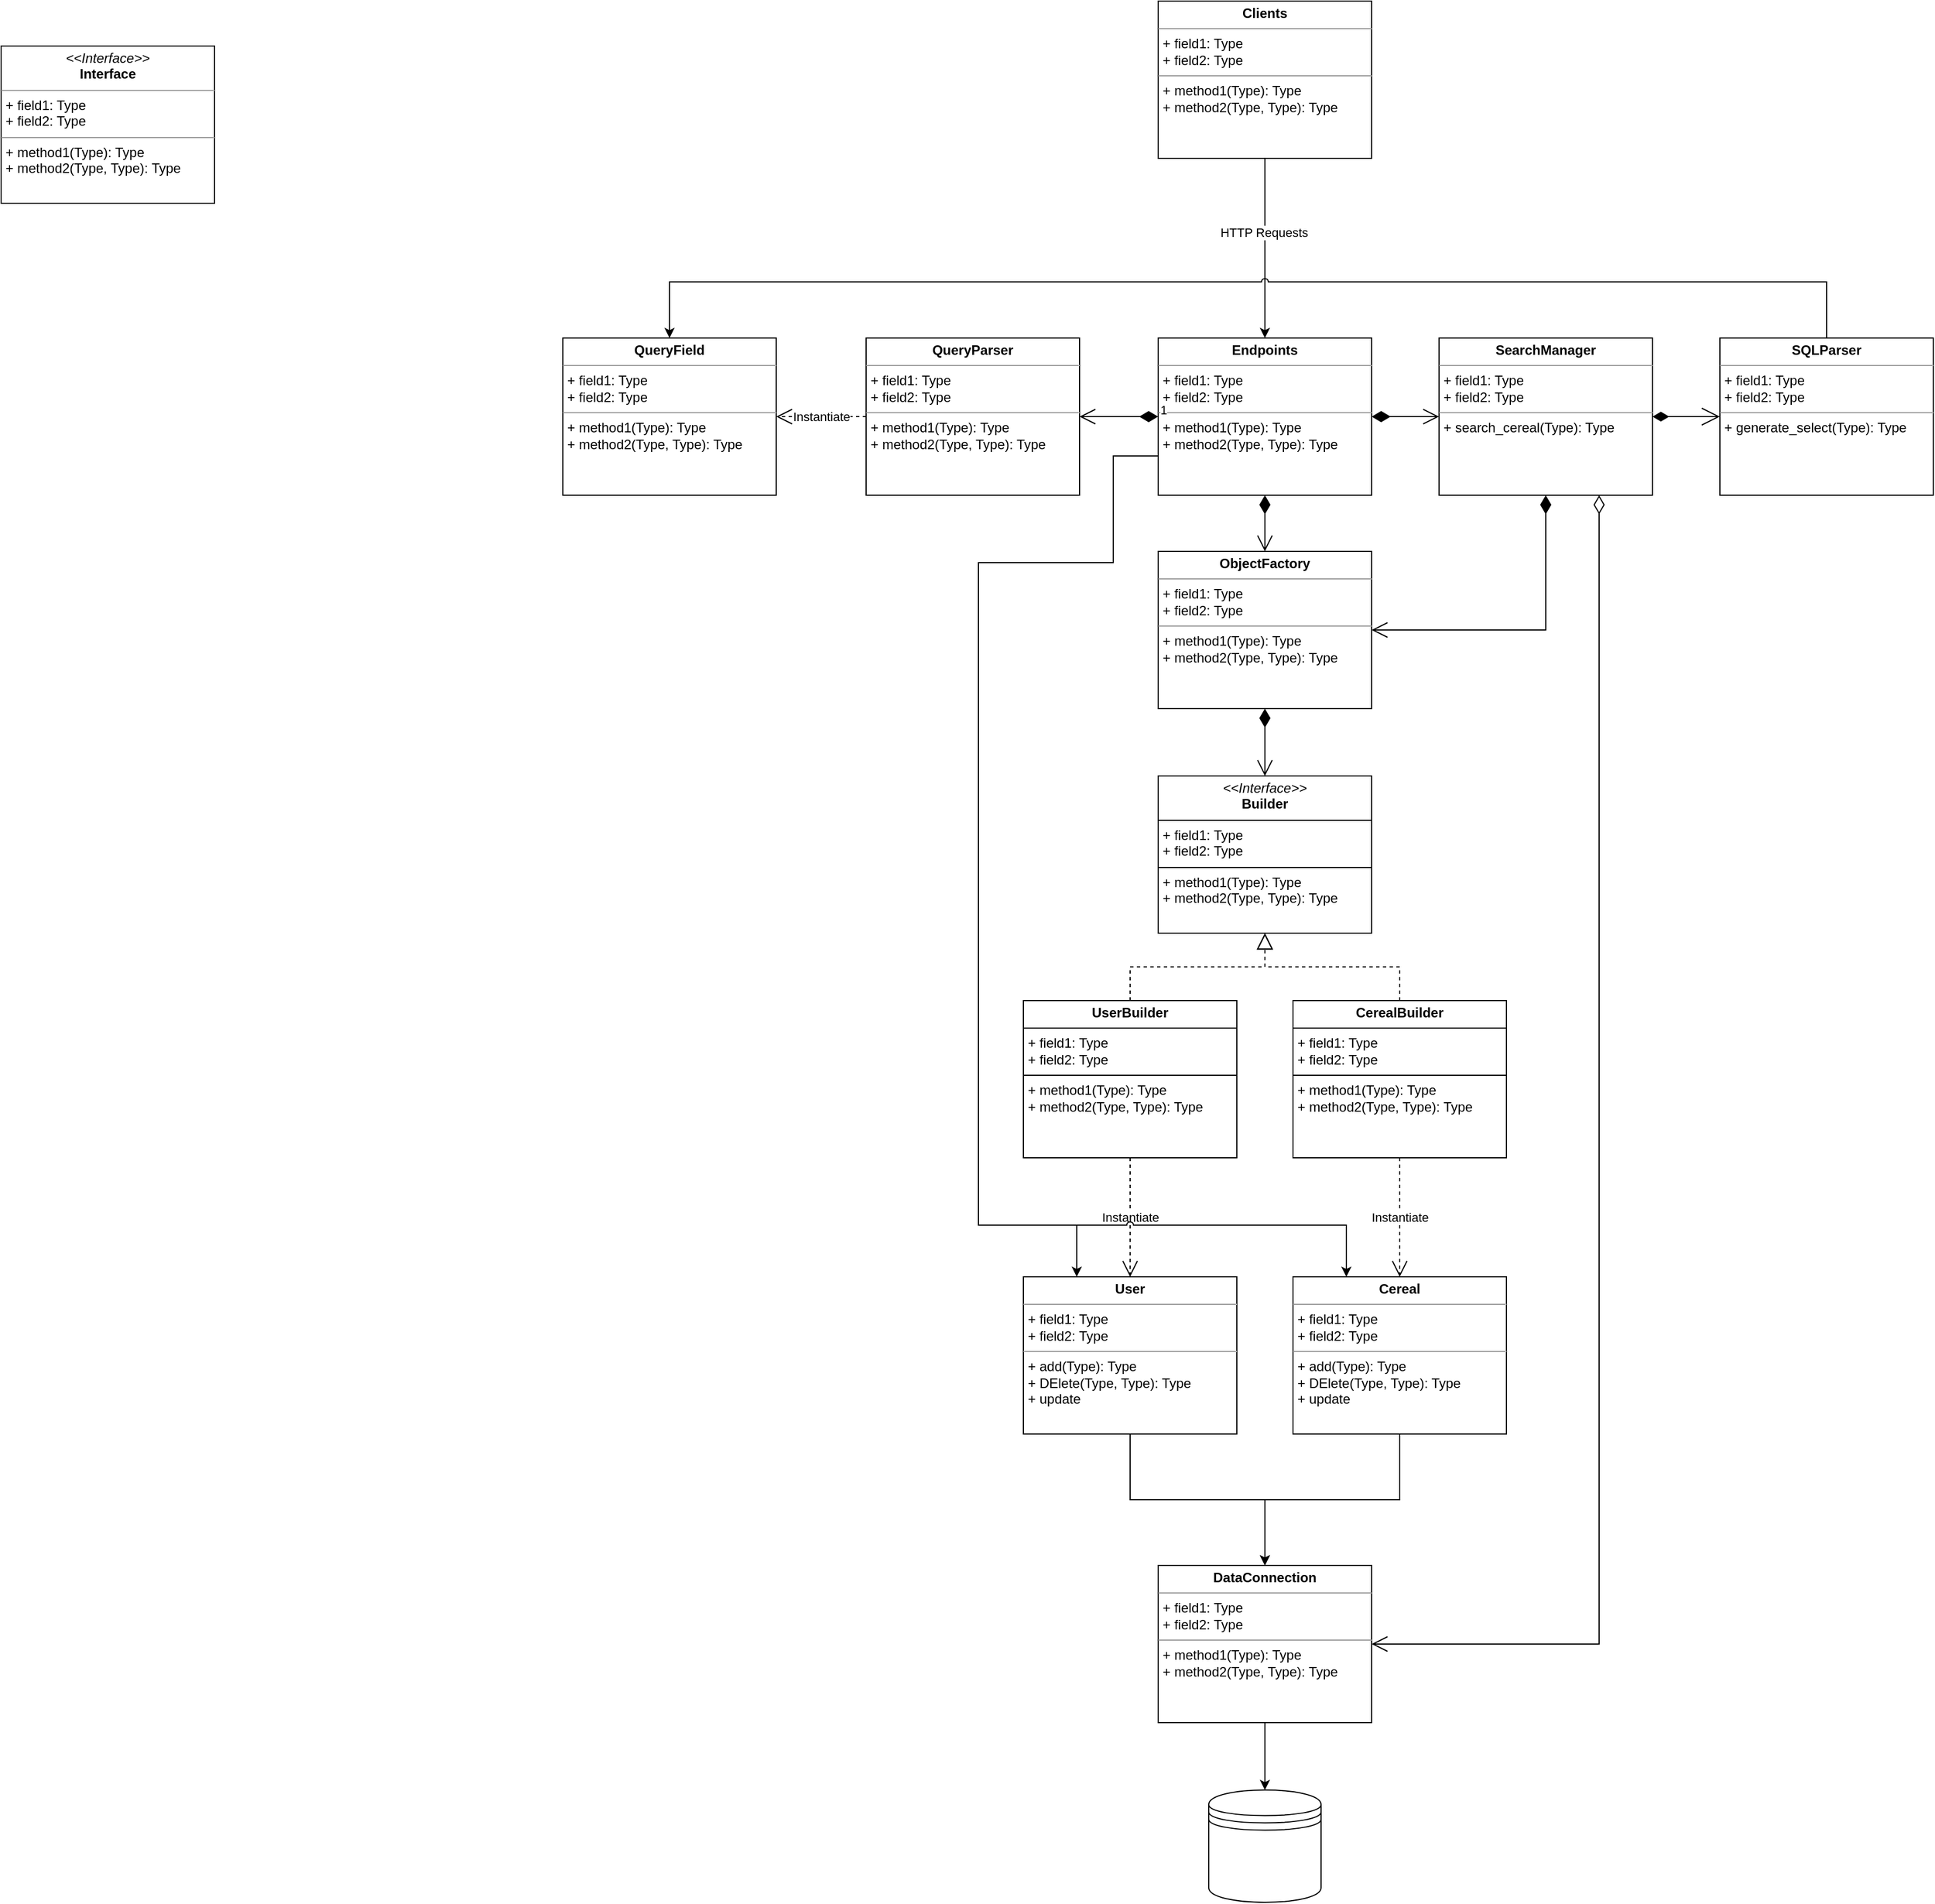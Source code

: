 <mxfile version="24.2.1" type="device">
  <diagram name="Page-1" id="c4acf3e9-155e-7222-9cf6-157b1a14988f">
    <mxGraphModel dx="2359" dy="1927" grid="1" gridSize="10" guides="1" tooltips="1" connect="1" arrows="1" fold="1" page="1" pageScale="1" pageWidth="850" pageHeight="1100" background="none" math="0" shadow="0">
      <root>
        <mxCell id="0" />
        <mxCell id="1" parent="0" />
        <mxCell id="1Tqd_2XCVvmZuEynQjml-20" style="edgeStyle=orthogonalEdgeStyle;rounded=0;orthogonalLoop=1;jettySize=auto;html=1;exitX=1;exitY=0.5;exitDx=0;exitDy=0;entryX=0;entryY=0.5;entryDx=0;entryDy=0;startArrow=diamondThin;startFill=1;endSize=14;startSize=12;endArrow=open;endFill=0;" edge="1" parent="1" source="1Tqd_2XCVvmZuEynQjml-21" target="1Tqd_2XCVvmZuEynQjml-5">
          <mxGeometry relative="1" as="geometry" />
        </mxCell>
        <mxCell id="1Tqd_2XCVvmZuEynQjml-23" style="edgeStyle=orthogonalEdgeStyle;rounded=0;orthogonalLoop=1;jettySize=auto;html=1;entryX=0;entryY=0.5;entryDx=0;entryDy=0;startArrow=diamondThin;startFill=1;endArrow=open;endFill=0;endSize=12;startSize=14;" edge="1" parent="1" source="5d2195bd80daf111-18" target="1Tqd_2XCVvmZuEynQjml-21">
          <mxGeometry relative="1" as="geometry" />
        </mxCell>
        <mxCell id="5d2195bd80daf111-18" value="&lt;p style=&quot;margin:0px;margin-top:4px;text-align:center;&quot;&gt;&lt;b&gt;Endpoints&lt;/b&gt;&lt;/p&gt;&lt;hr size=&quot;1&quot;&gt;&lt;p style=&quot;margin:0px;margin-left:4px;&quot;&gt;+ field1: Type&lt;br&gt;+ field2: Type&lt;/p&gt;&lt;hr size=&quot;1&quot;&gt;&lt;p style=&quot;margin:0px;margin-left:4px;&quot;&gt;+ method1(Type): Type&lt;br&gt;+ method2(Type, Type): Type&lt;/p&gt;" style="verticalAlign=top;align=left;overflow=fill;fontSize=12;fontFamily=Helvetica;html=1;rounded=0;shadow=0;comic=0;labelBackgroundColor=none;strokeWidth=1" parent="1" vertex="1">
          <mxGeometry x="250" y="-30" width="190" height="140" as="geometry" />
        </mxCell>
        <mxCell id="1Tqd_2XCVvmZuEynQjml-1" value="&lt;p style=&quot;margin:0px;margin-top:4px;text-align:center;&quot;&gt;&lt;i&gt;&amp;lt;&amp;lt;Interface&amp;gt;&amp;gt;&lt;/i&gt;&lt;br/&gt;&lt;b&gt;Interface&lt;/b&gt;&lt;/p&gt;&lt;hr size=&quot;1&quot;/&gt;&lt;p style=&quot;margin:0px;margin-left:4px;&quot;&gt;+ field1: Type&lt;br/&gt;+ field2: Type&lt;/p&gt;&lt;hr size=&quot;1&quot;/&gt;&lt;p style=&quot;margin:0px;margin-left:4px;&quot;&gt;+ method1(Type): Type&lt;br/&gt;+ method2(Type, Type): Type&lt;/p&gt;" style="verticalAlign=top;align=left;overflow=fill;fontSize=12;fontFamily=Helvetica;html=1;rounded=0;shadow=0;comic=0;labelBackgroundColor=none;strokeWidth=1" vertex="1" parent="1">
          <mxGeometry x="-780" y="-290" width="190" height="140" as="geometry" />
        </mxCell>
        <mxCell id="1Tqd_2XCVvmZuEynQjml-19" style="edgeStyle=orthogonalEdgeStyle;rounded=0;orthogonalLoop=1;jettySize=auto;html=1;entryX=0.5;entryY=0;entryDx=0;entryDy=0;" edge="1" parent="1" source="1Tqd_2XCVvmZuEynQjml-2" target="1Tqd_2XCVvmZuEynQjml-6">
          <mxGeometry relative="1" as="geometry" />
        </mxCell>
        <mxCell id="1Tqd_2XCVvmZuEynQjml-2" value="&lt;p style=&quot;margin:0px;margin-top:4px;text-align:center;&quot;&gt;&lt;b&gt;DataConnection&lt;/b&gt;&lt;/p&gt;&lt;hr size=&quot;1&quot;&gt;&lt;p style=&quot;margin:0px;margin-left:4px;&quot;&gt;+ field1: Type&lt;br&gt;+ field2: Type&lt;/p&gt;&lt;hr size=&quot;1&quot;&gt;&lt;p style=&quot;margin:0px;margin-left:4px;&quot;&gt;+ method1(Type): Type&lt;br&gt;+ method2(Type, Type): Type&lt;/p&gt;" style="verticalAlign=top;align=left;overflow=fill;fontSize=12;fontFamily=Helvetica;html=1;rounded=0;shadow=0;comic=0;labelBackgroundColor=none;strokeWidth=1" vertex="1" parent="1">
          <mxGeometry x="250" y="1063" width="190" height="140" as="geometry" />
        </mxCell>
        <mxCell id="1Tqd_2XCVvmZuEynQjml-13" style="rounded=0;orthogonalLoop=1;jettySize=auto;html=1;entryX=0.5;entryY=0;entryDx=0;entryDy=0;exitX=0.5;exitY=1;exitDx=0;exitDy=0;edgeStyle=orthogonalEdgeStyle;" edge="1" parent="1" source="1Tqd_2XCVvmZuEynQjml-3" target="1Tqd_2XCVvmZuEynQjml-2">
          <mxGeometry relative="1" as="geometry" />
        </mxCell>
        <mxCell id="1Tqd_2XCVvmZuEynQjml-3" value="&lt;p style=&quot;margin:0px;margin-top:4px;text-align:center;&quot;&gt;&lt;b&gt;Cereal&lt;/b&gt;&lt;/p&gt;&lt;hr size=&quot;1&quot;&gt;&lt;p style=&quot;margin:0px;margin-left:4px;&quot;&gt;+ field1: Type&lt;br&gt;+ field2: Type&lt;/p&gt;&lt;hr size=&quot;1&quot;&gt;&lt;p style=&quot;margin:0px;margin-left:4px;&quot;&gt;+ add(Type): Type&lt;br&gt;+ DElete(Type, Type): Type&lt;/p&gt;&lt;p style=&quot;margin:0px;margin-left:4px;&quot;&gt;+ update&lt;/p&gt;" style="verticalAlign=top;align=left;overflow=fill;fontSize=12;fontFamily=Helvetica;html=1;rounded=0;shadow=0;comic=0;labelBackgroundColor=none;strokeWidth=1" vertex="1" parent="1">
          <mxGeometry x="370" y="806" width="190" height="140" as="geometry" />
        </mxCell>
        <mxCell id="1Tqd_2XCVvmZuEynQjml-4" value="&lt;p style=&quot;margin:0px;margin-top:4px;text-align:center;&quot;&gt;&lt;b&gt;QueryParser&lt;/b&gt;&lt;/p&gt;&lt;hr size=&quot;1&quot;&gt;&lt;p style=&quot;margin:0px;margin-left:4px;&quot;&gt;+ field1: Type&lt;br&gt;+ field2: Type&lt;/p&gt;&lt;hr size=&quot;1&quot;&gt;&lt;p style=&quot;margin:0px;margin-left:4px;&quot;&gt;+ method1(Type): Type&lt;br&gt;+ method2(Type, Type): Type&lt;/p&gt;" style="verticalAlign=top;align=left;overflow=fill;fontSize=12;fontFamily=Helvetica;html=1;rounded=0;shadow=0;comic=0;labelBackgroundColor=none;strokeWidth=1" vertex="1" parent="1">
          <mxGeometry x="-10" y="-30" width="190" height="140" as="geometry" />
        </mxCell>
        <mxCell id="1Tqd_2XCVvmZuEynQjml-5" value="&lt;p style=&quot;margin:0px;margin-top:4px;text-align:center;&quot;&gt;&lt;b&gt;SQLParser&lt;/b&gt;&lt;/p&gt;&lt;hr size=&quot;1&quot;&gt;&lt;p style=&quot;margin:0px;margin-left:4px;&quot;&gt;+ field1: Type&lt;br&gt;+ field2: Type&lt;/p&gt;&lt;hr size=&quot;1&quot;&gt;&lt;p style=&quot;margin:0px;margin-left:4px;&quot;&gt;+ generate_select(Type): Type&lt;br&gt;&lt;br&gt;&lt;/p&gt;" style="verticalAlign=top;align=left;overflow=fill;fontSize=12;fontFamily=Helvetica;html=1;rounded=0;shadow=0;comic=0;labelBackgroundColor=none;strokeWidth=1" vertex="1" parent="1">
          <mxGeometry x="750" y="-30" width="190" height="140" as="geometry" />
        </mxCell>
        <mxCell id="1Tqd_2XCVvmZuEynQjml-6" value="" style="shape=datastore;html=1;labelPosition=center;verticalLabelPosition=bottom;align=center;verticalAlign=top;" vertex="1" parent="1">
          <mxGeometry x="295" y="1263" width="100" height="100" as="geometry" />
        </mxCell>
        <mxCell id="1Tqd_2XCVvmZuEynQjml-15" style="edgeStyle=orthogonalEdgeStyle;rounded=0;orthogonalLoop=1;jettySize=auto;html=1;entryX=0.5;entryY=0;entryDx=0;entryDy=0;" edge="1" parent="1" source="1Tqd_2XCVvmZuEynQjml-7" target="5d2195bd80daf111-18">
          <mxGeometry relative="1" as="geometry" />
        </mxCell>
        <mxCell id="1Tqd_2XCVvmZuEynQjml-35" value="HTTP Requests" style="edgeLabel;html=1;align=center;verticalAlign=middle;resizable=0;points=[];" vertex="1" connectable="0" parent="1Tqd_2XCVvmZuEynQjml-15">
          <mxGeometry x="-0.173" y="-1" relative="1" as="geometry">
            <mxPoint as="offset" />
          </mxGeometry>
        </mxCell>
        <mxCell id="1Tqd_2XCVvmZuEynQjml-7" value="&lt;p style=&quot;margin:0px;margin-top:4px;text-align:center;&quot;&gt;&lt;b&gt;Clients&lt;/b&gt;&lt;/p&gt;&lt;hr size=&quot;1&quot;&gt;&lt;p style=&quot;margin:0px;margin-left:4px;&quot;&gt;+ field1: Type&lt;br&gt;+ field2: Type&lt;/p&gt;&lt;hr size=&quot;1&quot;&gt;&lt;p style=&quot;margin:0px;margin-left:4px;&quot;&gt;+ method1(Type): Type&lt;br&gt;+ method2(Type, Type): Type&lt;/p&gt;" style="verticalAlign=top;align=left;overflow=fill;fontSize=12;fontFamily=Helvetica;html=1;rounded=0;shadow=0;comic=0;labelBackgroundColor=none;strokeWidth=1" vertex="1" parent="1">
          <mxGeometry x="250" y="-330" width="190" height="140" as="geometry" />
        </mxCell>
        <mxCell id="1Tqd_2XCVvmZuEynQjml-9" value="&lt;p style=&quot;margin:0px;margin-top:4px;text-align:center;&quot;&gt;&lt;b&gt;ObjectFactory&lt;/b&gt;&lt;/p&gt;&lt;hr size=&quot;1&quot;&gt;&lt;p style=&quot;margin:0px;margin-left:4px;&quot;&gt;+ field1: Type&lt;br&gt;+ field2: Type&lt;/p&gt;&lt;hr size=&quot;1&quot;&gt;&lt;p style=&quot;margin:0px;margin-left:4px;&quot;&gt;+ method1(Type): Type&lt;br&gt;+ method2(Type, Type): Type&lt;/p&gt;" style="verticalAlign=top;align=left;overflow=fill;fontSize=12;fontFamily=Helvetica;html=1;rounded=0;shadow=0;comic=0;labelBackgroundColor=none;strokeWidth=1" vertex="1" parent="1">
          <mxGeometry x="250" y="160" width="190" height="140" as="geometry" />
        </mxCell>
        <mxCell id="1Tqd_2XCVvmZuEynQjml-10" value="1" style="endArrow=open;html=1;endSize=12;startArrow=diamondThin;startSize=14;startFill=1;edgeStyle=orthogonalEdgeStyle;align=left;verticalAlign=bottom;rounded=0;exitX=0;exitY=0.5;exitDx=0;exitDy=0;entryX=1;entryY=0.5;entryDx=0;entryDy=0;" edge="1" parent="1" source="5d2195bd80daf111-18" target="1Tqd_2XCVvmZuEynQjml-4">
          <mxGeometry x="-1" y="3" relative="1" as="geometry">
            <mxPoint x="520" y="130" as="sourcePoint" />
            <mxPoint x="680" y="130" as="targetPoint" />
          </mxGeometry>
        </mxCell>
        <mxCell id="1Tqd_2XCVvmZuEynQjml-11" value="" style="endArrow=open;html=1;endSize=12;startArrow=diamondThin;startSize=14;startFill=1;edgeStyle=orthogonalEdgeStyle;align=left;verticalAlign=bottom;rounded=0;exitX=0.5;exitY=1;exitDx=0;exitDy=0;entryX=0.5;entryY=0;entryDx=0;entryDy=0;" edge="1" parent="1" source="5d2195bd80daf111-18" target="1Tqd_2XCVvmZuEynQjml-9">
          <mxGeometry x="-0.556" y="15" relative="1" as="geometry">
            <mxPoint x="510" y="150" as="sourcePoint" />
            <mxPoint x="670" y="150" as="targetPoint" />
            <mxPoint as="offset" />
          </mxGeometry>
        </mxCell>
        <mxCell id="1Tqd_2XCVvmZuEynQjml-16" value="&lt;p style=&quot;margin:0px;margin-top:4px;text-align:center;&quot;&gt;&lt;b&gt;QueryField&lt;/b&gt;&lt;/p&gt;&lt;hr size=&quot;1&quot;&gt;&lt;p style=&quot;margin:0px;margin-left:4px;&quot;&gt;+ field1: Type&lt;br&gt;+ field2: Type&lt;/p&gt;&lt;hr size=&quot;1&quot;&gt;&lt;p style=&quot;margin:0px;margin-left:4px;&quot;&gt;+ method1(Type): Type&lt;br&gt;+ method2(Type, Type): Type&lt;/p&gt;" style="verticalAlign=top;align=left;overflow=fill;fontSize=12;fontFamily=Helvetica;html=1;rounded=0;shadow=0;comic=0;labelBackgroundColor=none;strokeWidth=1" vertex="1" parent="1">
          <mxGeometry x="-280" y="-30" width="190" height="140" as="geometry" />
        </mxCell>
        <mxCell id="1Tqd_2XCVvmZuEynQjml-24" style="rounded=0;orthogonalLoop=1;jettySize=auto;html=1;entryX=1;entryY=0.5;entryDx=0;entryDy=0;exitX=0.5;exitY=1;exitDx=0;exitDy=0;startArrow=diamondThin;startFill=1;endSize=12;startSize=14;endArrow=open;endFill=0;edgeStyle=orthogonalEdgeStyle;" edge="1" parent="1" source="1Tqd_2XCVvmZuEynQjml-21" target="1Tqd_2XCVvmZuEynQjml-9">
          <mxGeometry relative="1" as="geometry" />
        </mxCell>
        <mxCell id="1Tqd_2XCVvmZuEynQjml-26" style="edgeStyle=orthogonalEdgeStyle;rounded=0;orthogonalLoop=1;jettySize=auto;html=1;exitX=0.75;exitY=1;exitDx=0;exitDy=0;entryX=1;entryY=0.5;entryDx=0;entryDy=0;startArrow=diamondThin;startFill=0;endArrow=open;endFill=0;endSize=12;startSize=14;" edge="1" parent="1" source="1Tqd_2XCVvmZuEynQjml-21" target="1Tqd_2XCVvmZuEynQjml-2">
          <mxGeometry relative="1" as="geometry" />
        </mxCell>
        <mxCell id="1Tqd_2XCVvmZuEynQjml-21" value="&lt;p style=&quot;margin:0px;margin-top:4px;text-align:center;&quot;&gt;&lt;b&gt;SearchManager&lt;/b&gt;&lt;/p&gt;&lt;hr size=&quot;1&quot;&gt;&lt;p style=&quot;margin:0px;margin-left:4px;&quot;&gt;+ field1: Type&lt;br&gt;+ field2: Type&lt;/p&gt;&lt;hr size=&quot;1&quot;&gt;&lt;p style=&quot;margin:0px;margin-left:4px;&quot;&gt;+ search_cereal(Type): Type&lt;br&gt;&lt;/p&gt;" style="verticalAlign=top;align=left;overflow=fill;fontSize=12;fontFamily=Helvetica;html=1;rounded=0;shadow=0;comic=0;labelBackgroundColor=none;strokeWidth=1" vertex="1" parent="1">
          <mxGeometry x="500" y="-30" width="190" height="140" as="geometry" />
        </mxCell>
        <mxCell id="1Tqd_2XCVvmZuEynQjml-28" style="edgeStyle=orthogonalEdgeStyle;rounded=0;orthogonalLoop=1;jettySize=auto;html=1;exitX=0.5;exitY=1;exitDx=0;exitDy=0;entryX=0.5;entryY=0;entryDx=0;entryDy=0;" edge="1" parent="1" source="1Tqd_2XCVvmZuEynQjml-27" target="1Tqd_2XCVvmZuEynQjml-2">
          <mxGeometry relative="1" as="geometry" />
        </mxCell>
        <mxCell id="1Tqd_2XCVvmZuEynQjml-27" value="&lt;p style=&quot;margin:0px;margin-top:4px;text-align:center;&quot;&gt;&lt;b&gt;User&lt;/b&gt;&lt;/p&gt;&lt;hr size=&quot;1&quot;&gt;&lt;p style=&quot;margin:0px;margin-left:4px;&quot;&gt;+ field1: Type&lt;br&gt;+ field2: Type&lt;/p&gt;&lt;hr size=&quot;1&quot;&gt;&lt;p style=&quot;margin:0px;margin-left:4px;&quot;&gt;+ add(Type): Type&lt;br&gt;+ DElete(Type, Type): Type&lt;/p&gt;&lt;p style=&quot;margin:0px;margin-left:4px;&quot;&gt;+ update&lt;/p&gt;" style="verticalAlign=top;align=left;overflow=fill;fontSize=12;fontFamily=Helvetica;html=1;rounded=0;shadow=0;comic=0;labelBackgroundColor=none;strokeWidth=1" vertex="1" parent="1">
          <mxGeometry x="130" y="806" width="190" height="140" as="geometry" />
        </mxCell>
        <mxCell id="1Tqd_2XCVvmZuEynQjml-36" value="&lt;p style=&quot;margin:0px;margin-top:4px;text-align:center;&quot;&gt;&lt;i&gt;&amp;lt;&amp;lt;Interface&amp;gt;&amp;gt;&lt;/i&gt;&lt;br&gt;&lt;b&gt;Builder&lt;/b&gt;&lt;/p&gt;&lt;hr size=&quot;1&quot; style=&quot;border-style:solid;&quot;&gt;&lt;p style=&quot;margin:0px;margin-left:4px;&quot;&gt;+ field1: Type&lt;br&gt;+ field2: Type&lt;/p&gt;&lt;hr size=&quot;1&quot; style=&quot;border-style:solid;&quot;&gt;&lt;p style=&quot;margin:0px;margin-left:4px;&quot;&gt;+ method1(Type): Type&lt;br&gt;+ method2(Type, Type): Type&lt;/p&gt;" style="verticalAlign=top;align=left;overflow=fill;html=1;whiteSpace=wrap;" vertex="1" parent="1">
          <mxGeometry x="250" y="360" width="190" height="140" as="geometry" />
        </mxCell>
        <mxCell id="1Tqd_2XCVvmZuEynQjml-37" value="&lt;p style=&quot;margin:0px;margin-top:4px;text-align:center;&quot;&gt;&lt;b&gt;CerealBuilder&lt;/b&gt;&lt;/p&gt;&lt;hr size=&quot;1&quot; style=&quot;border-style:solid;&quot;&gt;&lt;p style=&quot;margin:0px;margin-left:4px;&quot;&gt;+ field1: Type&lt;br&gt;+ field2: Type&lt;/p&gt;&lt;hr size=&quot;1&quot; style=&quot;border-style:solid;&quot;&gt;&lt;p style=&quot;margin:0px;margin-left:4px;&quot;&gt;+ method1(Type): Type&lt;br&gt;+ method2(Type, Type): Type&lt;/p&gt;" style="verticalAlign=top;align=left;overflow=fill;html=1;whiteSpace=wrap;" vertex="1" parent="1">
          <mxGeometry x="370" y="560" width="190" height="140" as="geometry" />
        </mxCell>
        <mxCell id="1Tqd_2XCVvmZuEynQjml-38" value="&lt;p style=&quot;margin:0px;margin-top:4px;text-align:center;&quot;&gt;&lt;b&gt;UserBuilder&lt;/b&gt;&lt;/p&gt;&lt;hr size=&quot;1&quot; style=&quot;border-style:solid;&quot;&gt;&lt;p style=&quot;margin:0px;margin-left:4px;&quot;&gt;+ field1: Type&lt;br&gt;+ field2: Type&lt;/p&gt;&lt;hr size=&quot;1&quot; style=&quot;border-style:solid;&quot;&gt;&lt;p style=&quot;margin:0px;margin-left:4px;&quot;&gt;+ method1(Type): Type&lt;br&gt;+ method2(Type, Type): Type&lt;/p&gt;" style="verticalAlign=top;align=left;overflow=fill;html=1;whiteSpace=wrap;" vertex="1" parent="1">
          <mxGeometry x="130" y="560" width="190" height="140" as="geometry" />
        </mxCell>
        <mxCell id="1Tqd_2XCVvmZuEynQjml-39" value="" style="endArrow=block;dashed=1;endFill=0;endSize=12;html=1;rounded=0;entryX=0.5;entryY=1;entryDx=0;entryDy=0;exitX=0.5;exitY=0;exitDx=0;exitDy=0;edgeStyle=orthogonalEdgeStyle;" edge="1" parent="1" source="1Tqd_2XCVvmZuEynQjml-38" target="1Tqd_2XCVvmZuEynQjml-36">
          <mxGeometry width="160" relative="1" as="geometry">
            <mxPoint x="180" y="820" as="sourcePoint" />
            <mxPoint x="340" y="820" as="targetPoint" />
          </mxGeometry>
        </mxCell>
        <mxCell id="1Tqd_2XCVvmZuEynQjml-40" value="" style="endArrow=block;dashed=1;endFill=0;endSize=12;html=1;rounded=0;entryX=0.5;entryY=1;entryDx=0;entryDy=0;exitX=0.5;exitY=0;exitDx=0;exitDy=0;edgeStyle=orthogonalEdgeStyle;" edge="1" parent="1" source="1Tqd_2XCVvmZuEynQjml-37" target="1Tqd_2XCVvmZuEynQjml-36">
          <mxGeometry width="160" relative="1" as="geometry">
            <mxPoint x="235" y="570" as="sourcePoint" />
            <mxPoint x="355" y="510" as="targetPoint" />
          </mxGeometry>
        </mxCell>
        <mxCell id="1Tqd_2XCVvmZuEynQjml-41" value="Instantiate" style="endArrow=open;endSize=12;dashed=1;html=1;rounded=0;entryX=0.5;entryY=0;entryDx=0;entryDy=0;exitX=0.5;exitY=1;exitDx=0;exitDy=0;" edge="1" parent="1" source="1Tqd_2XCVvmZuEynQjml-38" target="1Tqd_2XCVvmZuEynQjml-27">
          <mxGeometry width="160" relative="1" as="geometry">
            <mxPoint x="-140" y="390" as="sourcePoint" />
            <mxPoint x="20" y="390" as="targetPoint" />
          </mxGeometry>
        </mxCell>
        <mxCell id="1Tqd_2XCVvmZuEynQjml-42" value="Instantiate" style="endArrow=open;endSize=12;dashed=1;html=1;rounded=0;entryX=0.5;entryY=0;entryDx=0;entryDy=0;exitX=0.5;exitY=1;exitDx=0;exitDy=0;" edge="1" parent="1" source="1Tqd_2XCVvmZuEynQjml-37" target="1Tqd_2XCVvmZuEynQjml-3">
          <mxGeometry width="160" relative="1" as="geometry">
            <mxPoint x="235" y="710" as="sourcePoint" />
            <mxPoint x="235" y="773" as="targetPoint" />
          </mxGeometry>
        </mxCell>
        <mxCell id="1Tqd_2XCVvmZuEynQjml-43" style="rounded=0;orthogonalLoop=1;jettySize=auto;html=1;entryX=0.5;entryY=0;entryDx=0;entryDy=0;exitX=0.5;exitY=1;exitDx=0;exitDy=0;startArrow=diamondThin;startFill=1;endSize=12;startSize=14;endArrow=open;endFill=0;edgeStyle=orthogonalEdgeStyle;" edge="1" parent="1" source="1Tqd_2XCVvmZuEynQjml-9" target="1Tqd_2XCVvmZuEynQjml-36">
          <mxGeometry relative="1" as="geometry">
            <mxPoint x="605" y="120" as="sourcePoint" />
            <mxPoint x="450" y="240" as="targetPoint" />
          </mxGeometry>
        </mxCell>
        <mxCell id="1Tqd_2XCVvmZuEynQjml-44" value="Instantiate" style="endArrow=open;endSize=12;dashed=1;html=1;rounded=0;exitX=0;exitY=0.5;exitDx=0;exitDy=0;entryX=1;entryY=0.5;entryDx=0;entryDy=0;" edge="1" parent="1" source="1Tqd_2XCVvmZuEynQjml-4" target="1Tqd_2XCVvmZuEynQjml-16">
          <mxGeometry width="160" relative="1" as="geometry">
            <mxPoint x="-170" y="210" as="sourcePoint" />
            <mxPoint y="180" as="targetPoint" />
          </mxGeometry>
        </mxCell>
        <mxCell id="1Tqd_2XCVvmZuEynQjml-46" style="edgeStyle=orthogonalEdgeStyle;rounded=0;orthogonalLoop=1;jettySize=auto;html=1;entryX=0.5;entryY=0;entryDx=0;entryDy=0;jumpStyle=arc;" edge="1" parent="1" source="1Tqd_2XCVvmZuEynQjml-5" target="1Tqd_2XCVvmZuEynQjml-16">
          <mxGeometry relative="1" as="geometry">
            <Array as="points">
              <mxPoint x="845" y="-80" />
              <mxPoint x="-185" y="-80" />
            </Array>
          </mxGeometry>
        </mxCell>
        <mxCell id="1Tqd_2XCVvmZuEynQjml-47" style="edgeStyle=orthogonalEdgeStyle;rounded=0;orthogonalLoop=1;jettySize=auto;html=1;exitX=0;exitY=0.75;exitDx=0;exitDy=0;entryX=0.25;entryY=0;entryDx=0;entryDy=0;jumpStyle=arc;" edge="1" parent="1" source="5d2195bd80daf111-18" target="1Tqd_2XCVvmZuEynQjml-27">
          <mxGeometry relative="1" as="geometry">
            <mxPoint x="220" y="230" as="targetPoint" />
            <Array as="points">
              <mxPoint x="210" y="75" />
              <mxPoint x="210" y="170" />
              <mxPoint x="90" y="170" />
              <mxPoint x="90" y="760" />
              <mxPoint x="178" y="760" />
            </Array>
          </mxGeometry>
        </mxCell>
        <mxCell id="1Tqd_2XCVvmZuEynQjml-49" style="edgeStyle=orthogonalEdgeStyle;rounded=0;orthogonalLoop=1;jettySize=auto;html=1;exitX=0;exitY=0.75;exitDx=0;exitDy=0;entryX=0.25;entryY=0;entryDx=0;entryDy=0;jumpStyle=arc;" edge="1" parent="1" source="5d2195bd80daf111-18" target="1Tqd_2XCVvmZuEynQjml-3">
          <mxGeometry relative="1" as="geometry">
            <Array as="points">
              <mxPoint x="210" y="75" />
              <mxPoint x="210" y="170" />
              <mxPoint x="90" y="170" />
              <mxPoint x="90" y="760" />
              <mxPoint x="418" y="760" />
            </Array>
          </mxGeometry>
        </mxCell>
      </root>
    </mxGraphModel>
  </diagram>
</mxfile>
